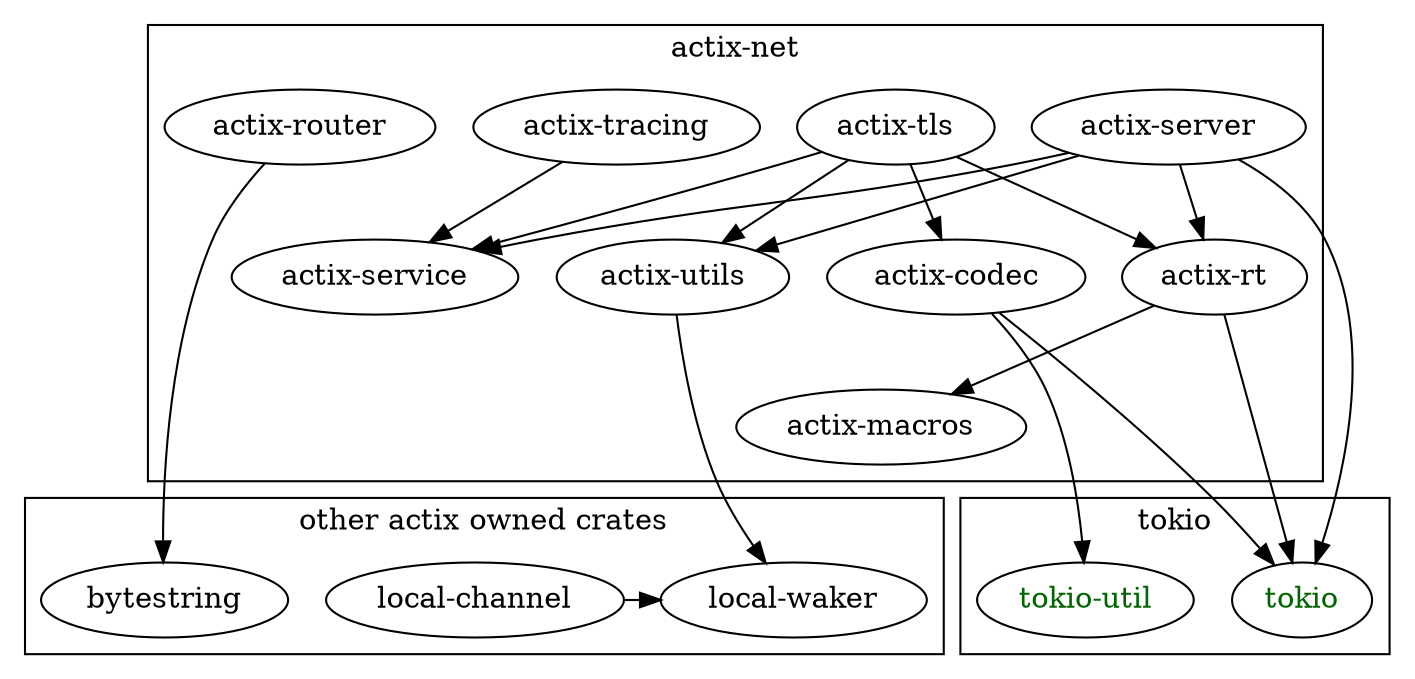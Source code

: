 digraph {
    rankdir=TB

    subgraph cluster_net {
        label="actix-net"

        "actix-codec" "actix-macros" "actix-rt" "actix-server" "actix-service"
        "actix-tls" "actix-tracing" "actix-utils" "actix-router"
    }
    
    subgraph cluster_other {
        label="other actix owned crates"

        {
            rank=same
            "local-channel" "local-waker" "bytestring"
        }
    }

    subgraph cluster_tokio {
        label="tokio"

        "tokio" [fontcolor = darkgreen]
        "tokio-util" [fontcolor = darkgreen]
    }

    "actix-codec" -> { "tokio" "tokio-util" }
    "actix-utils" -> { "local-waker" }
    "actix-tracing" -> { "actix-service" }
    "actix-tls" -> { "actix-service" "actix-codec" "actix-utils" "actix-rt" }
    "actix-server" -> { "actix-service" "actix-rt" "actix-utils" "tokio" }
    "actix-rt" -> { "actix-macros" "tokio" }
    "actix-router" -> { "bytestring" }

    "local-channel" -> { "local-waker" }

    // invisible edges to force nicer layout
    edge [style=invis]
    "actix-macros" -> "tokio"
    "actix-service" -> "bytestring"
    "actix-macros" -> "bytestring"
}
